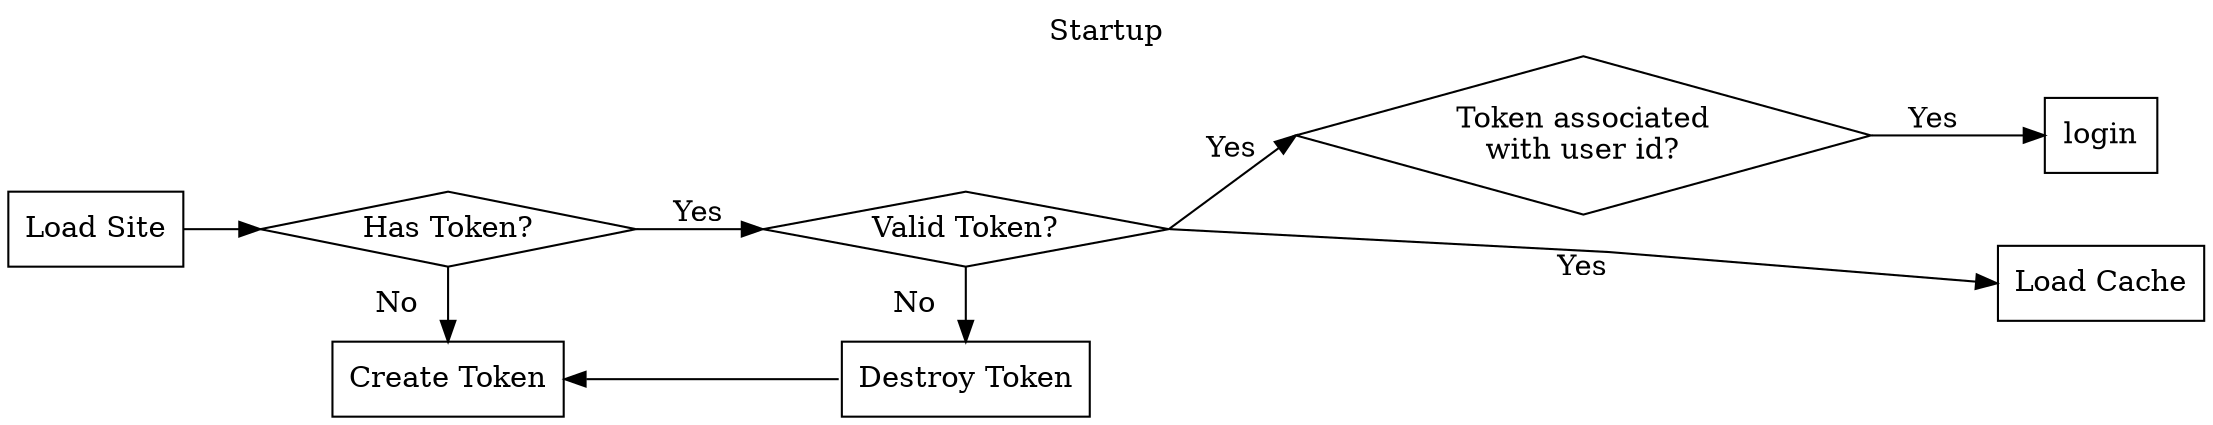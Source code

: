 digraph G {
  graph[
    rankdir = LR
    label = "Startup"
    labelloc = "t"
    ]
  node [];
  edge [];

  splines=false;

  load [
    label = "Load Site";
    shape = rect;
  ];

  has_token [
    label = "Has Token?";
    shape = diamond;
  ];

  valid_token [
    label = "Valid Token?";
    shape = diamond;
  ];

  user_id [
    label = "Token associated\nwith user id?";
    shape = diamond;
  ];

  create_token[
    label = "Create Token",
    shape = rectangle
  ]

  destroy_token[
    label = "Destroy Token",
    shape = rectangle
  ]

  login[
    label = login
    shape = rectangle
  ]

  load_cache[
    label = "Load Cache"
    shape = rectangle
  ]

  load -> has_token
  has_token -> valid_token[label = "Yes"]
  has_token:s -> create_token:n[label = "No"]
  valid_token:e -> user_id:w[label = "Yes"]
  valid_token:s -> destroy_token:n[label = "No"]
  user_id -> login[label = "Yes"]
  destroy_token:w -> create_token:e

  valid_token:e -> load_cache:w[label = "Yes"]

  {rank = same; has_token; create_token;}
  {rank = same; valid_token; destroy_token;}
  {rank = same; login; load_cache;}

}
